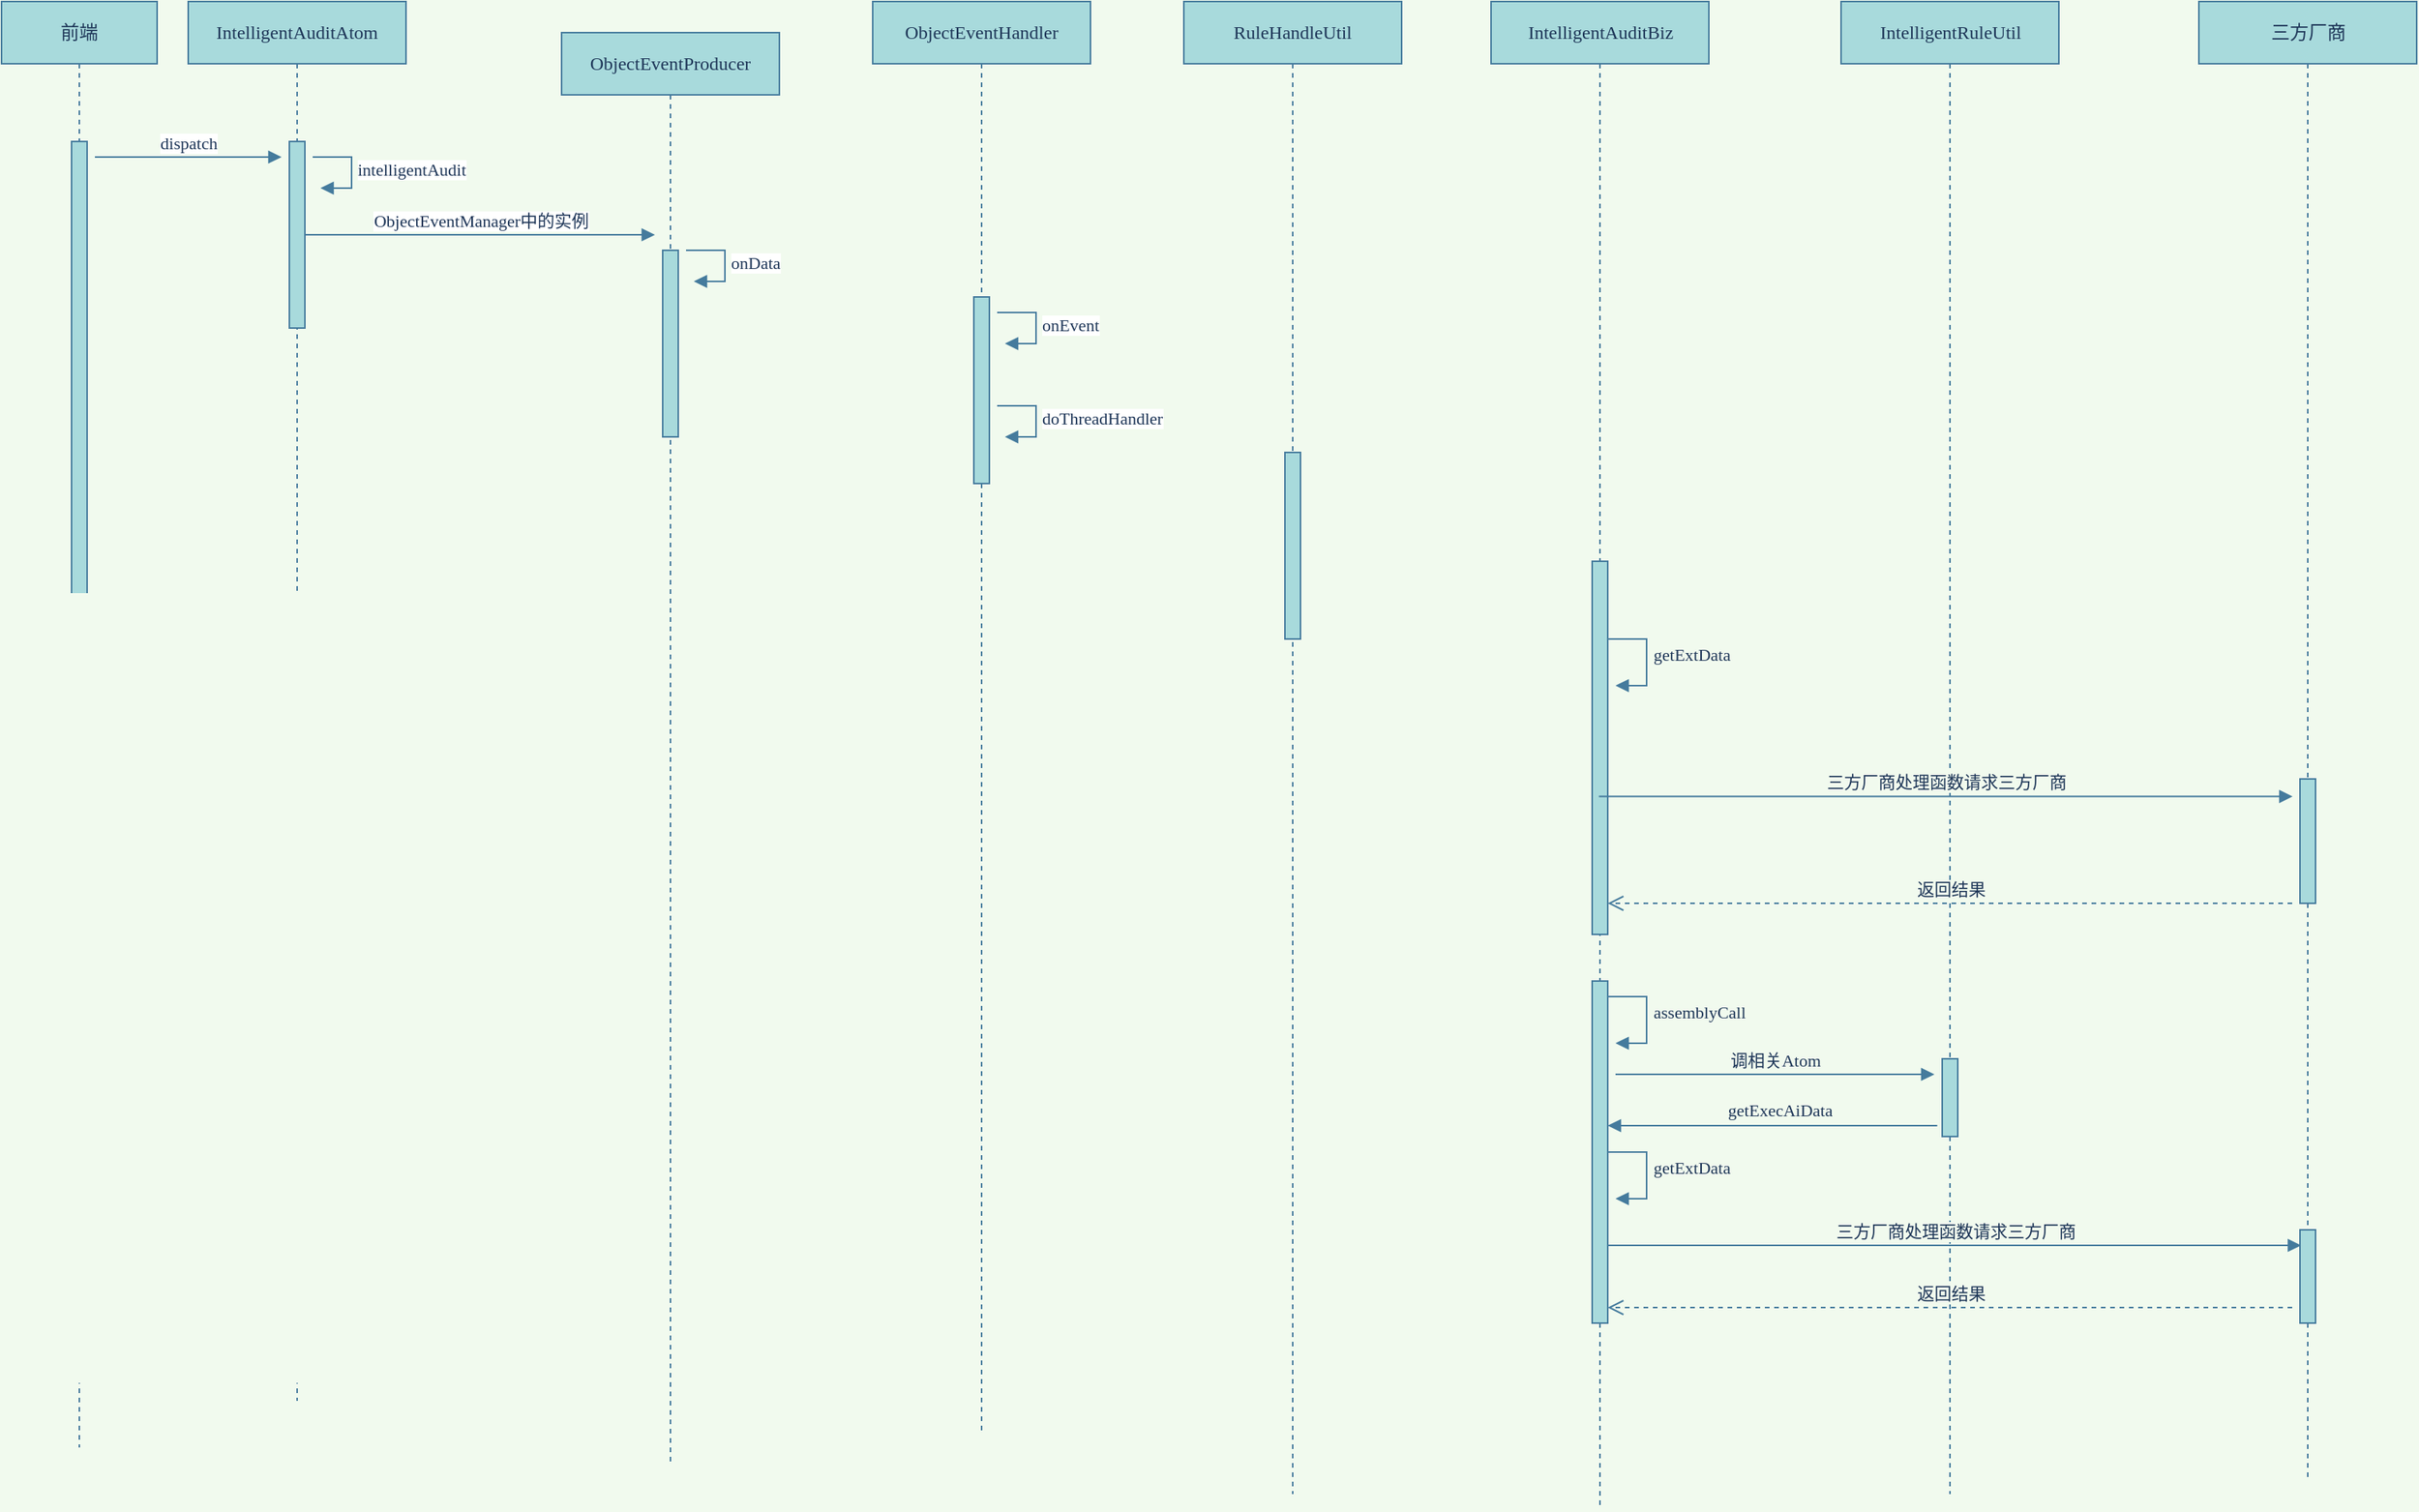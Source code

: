 <mxfile version="14.1.1" type="github">
  <diagram id="zghKUV4cW027AKgbunaZ" name="第 1 页">
    <mxGraphModel dx="1052" dy="554" grid="1" gridSize="10" guides="1" tooltips="1" connect="1" arrows="1" fold="1" page="1" pageScale="1" pageWidth="850" pageHeight="1100" background="#F1FAEE" math="0" shadow="0">
      <root>
        <mxCell id="0" />
        <mxCell id="1" parent="0" />
        <mxCell id="F1iLutC6E6IiqcUPJ3Px-1" value="前端" style="shape=umlLifeline;perimeter=lifelinePerimeter;whiteSpace=wrap;html=1;container=1;collapsible=0;recursiveResize=0;outlineConnect=0;rounded=0;sketch=0;strokeColor=#457B9D;fillColor=#A8DADC;fontColor=#1D3557;" vertex="1" parent="1">
          <mxGeometry x="80" y="80" width="100" height="930" as="geometry" />
        </mxCell>
        <mxCell id="F1iLutC6E6IiqcUPJ3Px-4" value="" style="html=1;points=[];perimeter=orthogonalPerimeter;rounded=0;sketch=0;strokeColor=#457B9D;fillColor=#A8DADC;fontFamily=Comic Sans MS;fontColor=#1D3557;" vertex="1" parent="F1iLutC6E6IiqcUPJ3Px-1">
          <mxGeometry x="45" y="90" width="10" height="330" as="geometry" />
        </mxCell>
        <mxCell id="F1iLutC6E6IiqcUPJ3Px-3" value="IntelligentAuditAtom" style="shape=umlLifeline;perimeter=lifelinePerimeter;whiteSpace=wrap;html=1;container=1;collapsible=0;recursiveResize=0;outlineConnect=0;rounded=0;sketch=0;strokeColor=#457B9D;fillColor=#A8DADC;fontColor=#1D3557;fontFamily=Comic Sans MS;" vertex="1" parent="1">
          <mxGeometry x="200" y="80" width="140" height="900" as="geometry" />
        </mxCell>
        <mxCell id="F1iLutC6E6IiqcUPJ3Px-13" value="" style="html=1;points=[];perimeter=orthogonalPerimeter;rounded=0;sketch=0;strokeColor=#457B9D;fillColor=#A8DADC;fontFamily=Comic Sans MS;fontColor=#1D3557;" vertex="1" parent="F1iLutC6E6IiqcUPJ3Px-3">
          <mxGeometry x="65" y="90" width="10" height="120" as="geometry" />
        </mxCell>
        <mxCell id="F1iLutC6E6IiqcUPJ3Px-6" value="dispatch" style="html=1;verticalAlign=bottom;endArrow=block;strokeColor=#457B9D;fillColor=#A8DADC;fontFamily=Comic Sans MS;fontColor=#1D3557;" edge="1" parent="1">
          <mxGeometry relative="1" as="geometry">
            <mxPoint x="140" y="180" as="sourcePoint" />
            <mxPoint x="260" y="180" as="targetPoint" />
          </mxGeometry>
        </mxCell>
        <mxCell id="F1iLutC6E6IiqcUPJ3Px-11" value="intelligentAudit" style="edgeStyle=orthogonalEdgeStyle;html=1;align=left;spacingLeft=2;endArrow=block;rounded=0;entryX=1;entryY=0;strokeColor=#457B9D;fillColor=#A8DADC;fontFamily=Comic Sans MS;fontColor=#1D3557;" edge="1" parent="1">
          <mxGeometry relative="1" as="geometry">
            <mxPoint x="280" y="180" as="sourcePoint" />
            <Array as="points">
              <mxPoint x="305" y="180" />
            </Array>
            <mxPoint x="285" y="200" as="targetPoint" />
          </mxGeometry>
        </mxCell>
        <mxCell id="F1iLutC6E6IiqcUPJ3Px-14" value="ObjectEventProducer" style="shape=umlLifeline;perimeter=lifelinePerimeter;whiteSpace=wrap;html=1;container=1;collapsible=0;recursiveResize=0;outlineConnect=0;rounded=0;sketch=0;strokeColor=#457B9D;fillColor=#A8DADC;fontColor=#1D3557;fontFamily=Comic Sans MS;" vertex="1" parent="1">
          <mxGeometry x="440" y="100" width="140" height="920" as="geometry" />
        </mxCell>
        <mxCell id="F1iLutC6E6IiqcUPJ3Px-15" value="" style="html=1;points=[];perimeter=orthogonalPerimeter;rounded=0;sketch=0;strokeColor=#457B9D;fillColor=#A8DADC;fontFamily=Comic Sans MS;fontColor=#1D3557;" vertex="1" parent="F1iLutC6E6IiqcUPJ3Px-14">
          <mxGeometry x="65" y="140" width="10" height="120" as="geometry" />
        </mxCell>
        <mxCell id="F1iLutC6E6IiqcUPJ3Px-16" value="ObjectEventHandler" style="shape=umlLifeline;perimeter=lifelinePerimeter;whiteSpace=wrap;html=1;container=1;collapsible=0;recursiveResize=0;outlineConnect=0;rounded=0;sketch=0;strokeColor=#457B9D;fillColor=#A8DADC;fontColor=#1D3557;fontFamily=Comic Sans MS;" vertex="1" parent="1">
          <mxGeometry x="640" y="80" width="140" height="920" as="geometry" />
        </mxCell>
        <mxCell id="F1iLutC6E6IiqcUPJ3Px-17" value="" style="html=1;points=[];perimeter=orthogonalPerimeter;rounded=0;sketch=0;strokeColor=#457B9D;fillColor=#A8DADC;fontFamily=Comic Sans MS;fontColor=#1D3557;" vertex="1" parent="F1iLutC6E6IiqcUPJ3Px-16">
          <mxGeometry x="65" y="190" width="10" height="120" as="geometry" />
        </mxCell>
        <mxCell id="F1iLutC6E6IiqcUPJ3Px-18" value="RuleHandleUtil" style="shape=umlLifeline;perimeter=lifelinePerimeter;whiteSpace=wrap;html=1;container=1;collapsible=0;recursiveResize=0;outlineConnect=0;rounded=0;sketch=0;strokeColor=#457B9D;fillColor=#A8DADC;fontColor=#1D3557;fontFamily=Comic Sans MS;" vertex="1" parent="1">
          <mxGeometry x="840" y="80" width="140" height="960" as="geometry" />
        </mxCell>
        <mxCell id="F1iLutC6E6IiqcUPJ3Px-19" value="" style="html=1;points=[];perimeter=orthogonalPerimeter;rounded=0;sketch=0;strokeColor=#457B9D;fillColor=#A8DADC;fontFamily=Comic Sans MS;fontColor=#1D3557;" vertex="1" parent="F1iLutC6E6IiqcUPJ3Px-18">
          <mxGeometry x="65" y="290" width="10" height="120" as="geometry" />
        </mxCell>
        <mxCell id="F1iLutC6E6IiqcUPJ3Px-38" value="IntelligentAuditBiz" style="shape=umlLifeline;perimeter=lifelinePerimeter;whiteSpace=wrap;html=1;container=1;collapsible=0;recursiveResize=0;outlineConnect=0;strokeColor=#457B9D;fillColor=#A8DADC;fontFamily=Comic Sans MS;fontColor=#1D3557;" vertex="1" parent="1">
          <mxGeometry x="1037.5" y="80" width="140" height="970" as="geometry" />
        </mxCell>
        <mxCell id="F1iLutC6E6IiqcUPJ3Px-62" value="" style="html=1;points=[];perimeter=orthogonalPerimeter;rounded=0;sketch=0;strokeColor=#457B9D;fillColor=#A8DADC;fontColor=#1D3557;" vertex="1" parent="F1iLutC6E6IiqcUPJ3Px-38">
          <mxGeometry x="65" y="360" width="10" height="240" as="geometry" />
        </mxCell>
        <mxCell id="F1iLutC6E6IiqcUPJ3Px-40" value="三方厂商" style="shape=umlLifeline;perimeter=lifelinePerimeter;whiteSpace=wrap;html=1;container=1;collapsible=0;recursiveResize=0;outlineConnect=0;strokeColor=#457B9D;fillColor=#A8DADC;fontFamily=Comic Sans MS;fontColor=#1D3557;" vertex="1" parent="1">
          <mxGeometry x="1492.5" y="80" width="140" height="950" as="geometry" />
        </mxCell>
        <mxCell id="F1iLutC6E6IiqcUPJ3Px-43" value="IntelligentRuleUtil" style="shape=umlLifeline;perimeter=lifelinePerimeter;whiteSpace=wrap;html=1;container=1;collapsible=0;recursiveResize=0;outlineConnect=0;strokeColor=#457B9D;fillColor=#A8DADC;fontFamily=Comic Sans MS;fontColor=#1D3557;" vertex="1" parent="1">
          <mxGeometry x="1262.5" y="80" width="140" height="960" as="geometry" />
        </mxCell>
        <mxCell id="F1iLutC6E6IiqcUPJ3Px-47" value="三方厂商处理函数请求三方厂商" style="html=1;verticalAlign=bottom;endArrow=block;strokeColor=#457B9D;fillColor=#A8DADC;fontColor=#1D3557;fontFamily=Comic Sans MS;entryX=-0.48;entryY=0.141;entryDx=0;entryDy=0;entryPerimeter=0;labelBackgroundColor=#F1FAEE;" edge="1" parent="1" target="F1iLutC6E6IiqcUPJ3Px-50">
          <mxGeometry relative="1" as="geometry">
            <mxPoint x="1106.824" y="591.28" as="sourcePoint" />
            <mxPoint x="1542.5" y="590" as="targetPoint" />
          </mxGeometry>
        </mxCell>
        <mxCell id="F1iLutC6E6IiqcUPJ3Px-48" value="" style="html=1;points=[];perimeter=orthogonalPerimeter;rounded=0;sketch=0;strokeColor=#457B9D;fillColor=#A8DADC;fontColor=#1D3557;" vertex="1" parent="1">
          <mxGeometry x="1102.5" y="710" width="10" height="220" as="geometry" />
        </mxCell>
        <mxCell id="F1iLutC6E6IiqcUPJ3Px-49" value="&lt;span style=&quot;text-align: center&quot;&gt;getExtData&lt;/span&gt;" style="edgeStyle=orthogonalEdgeStyle;html=1;align=left;spacingLeft=2;endArrow=block;rounded=0;strokeColor=#457B9D;fillColor=#A8DADC;fontFamily=Comic Sans MS;fontColor=#1D3557;labelBackgroundColor=#F1FAEE;" edge="1" parent="1">
          <mxGeometry relative="1" as="geometry">
            <mxPoint x="1117.5" y="490.01" as="sourcePoint" />
            <Array as="points">
              <mxPoint x="1112.5" y="490.01" />
              <mxPoint x="1137.5" y="490.01" />
              <mxPoint x="1137.5" y="520.01" />
            </Array>
            <mxPoint x="1117.5" y="520" as="targetPoint" />
          </mxGeometry>
        </mxCell>
        <mxCell id="F1iLutC6E6IiqcUPJ3Px-50" value="" style="html=1;points=[];perimeter=orthogonalPerimeter;rounded=0;sketch=0;strokeColor=#457B9D;fillColor=#A8DADC;fontColor=#1D3557;" vertex="1" parent="1">
          <mxGeometry x="1557.5" y="580" width="10" height="80" as="geometry" />
        </mxCell>
        <mxCell id="F1iLutC6E6IiqcUPJ3Px-51" value="" style="html=1;points=[];perimeter=orthogonalPerimeter;rounded=0;sketch=0;strokeColor=#457B9D;fillColor=#A8DADC;fontColor=#1D3557;" vertex="1" parent="1">
          <mxGeometry x="1557.5" y="870" width="10" height="60" as="geometry" />
        </mxCell>
        <mxCell id="F1iLutC6E6IiqcUPJ3Px-52" value="" style="html=1;points=[];perimeter=orthogonalPerimeter;rounded=0;sketch=0;strokeColor=#457B9D;fillColor=#A8DADC;fontColor=#1D3557;" vertex="1" parent="1">
          <mxGeometry x="1327.5" y="760" width="10" height="50" as="geometry" />
        </mxCell>
        <mxCell id="F1iLutC6E6IiqcUPJ3Px-53" value="返回结果" style="html=1;verticalAlign=bottom;endArrow=open;dashed=1;endSize=8;strokeColor=#457B9D;fillColor=#A8DADC;fontColor=#1D3557;labelBackgroundColor=#F1FAEE;" edge="1" parent="1">
          <mxGeometry relative="1" as="geometry">
            <mxPoint x="1552.5" y="660" as="sourcePoint" />
            <mxPoint x="1112.5" y="660" as="targetPoint" />
          </mxGeometry>
        </mxCell>
        <mxCell id="F1iLutC6E6IiqcUPJ3Px-54" value="&lt;span style=&quot;text-align: center&quot;&gt;assemblyCall&lt;/span&gt;" style="edgeStyle=orthogonalEdgeStyle;html=1;align=left;spacingLeft=2;endArrow=block;rounded=0;strokeColor=#457B9D;fillColor=#A8DADC;fontFamily=Comic Sans MS;fontColor=#1D3557;labelBackgroundColor=#F1FAEE;" edge="1" parent="1">
          <mxGeometry relative="1" as="geometry">
            <mxPoint x="1117.5" y="720.01" as="sourcePoint" />
            <Array as="points">
              <mxPoint x="1112.5" y="720.01" />
              <mxPoint x="1137.5" y="720.01" />
              <mxPoint x="1137.5" y="750.01" />
            </Array>
            <mxPoint x="1117.5" y="750" as="targetPoint" />
          </mxGeometry>
        </mxCell>
        <mxCell id="F1iLutC6E6IiqcUPJ3Px-55" value="调相关Atom" style="verticalAlign=bottom;endArrow=block;strokeColor=#457B9D;fillColor=#A8DADC;fontColor=#1D3557;fontFamily=Comic Sans MS;html=1;labelBackgroundColor=#F1FAEE;" edge="1" parent="1">
          <mxGeometry width="80" relative="1" as="geometry">
            <mxPoint x="1117.5" y="770" as="sourcePoint" />
            <mxPoint x="1322.5" y="770" as="targetPoint" />
          </mxGeometry>
        </mxCell>
        <mxCell id="F1iLutC6E6IiqcUPJ3Px-56" value="" style="endArrow=none;startArrow=block;endFill=0;startFill=1;html=1;strokeColor=#457B9D;fillColor=#A8DADC;fontFamily=Comic Sans MS;fontColor=#1D3557;entryX=-0.319;entryY=0.86;entryDx=0;entryDy=0;entryPerimeter=0;labelBackgroundColor=#F1FAEE;" edge="1" parent="1" target="F1iLutC6E6IiqcUPJ3Px-52">
          <mxGeometry width="160" relative="1" as="geometry">
            <mxPoint x="1112.5" y="803" as="sourcePoint" />
            <mxPoint x="1272.5" y="860" as="targetPoint" />
          </mxGeometry>
        </mxCell>
        <mxCell id="F1iLutC6E6IiqcUPJ3Px-57" value="getExecAiData" style="edgeLabel;html=1;align=center;verticalAlign=middle;resizable=0;points=[];fontFamily=Comic Sans MS;fontColor=#1D3557;labelBackgroundColor=#F1FAEE;" vertex="1" connectable="0" parent="F1iLutC6E6IiqcUPJ3Px-56">
          <mxGeometry x="-0.192" y="-2" relative="1" as="geometry">
            <mxPoint x="24.29" y="-12.08" as="offset" />
          </mxGeometry>
        </mxCell>
        <mxCell id="F1iLutC6E6IiqcUPJ3Px-58" value="&lt;span style=&quot;text-align: center&quot;&gt;getExtData&lt;/span&gt;" style="edgeStyle=orthogonalEdgeStyle;html=1;align=left;spacingLeft=2;endArrow=block;rounded=0;strokeColor=#457B9D;fillColor=#A8DADC;fontFamily=Comic Sans MS;fontColor=#1D3557;labelBackgroundColor=#F1FAEE;" edge="1" parent="1">
          <mxGeometry relative="1" as="geometry">
            <mxPoint x="1117.5" y="820.01" as="sourcePoint" />
            <Array as="points">
              <mxPoint x="1112.5" y="820.01" />
              <mxPoint x="1137.5" y="820.01" />
              <mxPoint x="1137.5" y="850.01" />
            </Array>
            <mxPoint x="1117.5" y="850" as="targetPoint" />
          </mxGeometry>
        </mxCell>
        <mxCell id="F1iLutC6E6IiqcUPJ3Px-59" value="三方厂商处理函数请求三方厂商" style="html=1;verticalAlign=bottom;endArrow=block;strokeColor=#457B9D;fillColor=#A8DADC;fontColor=#1D3557;fontFamily=Comic Sans MS;entryX=-0.48;entryY=0.141;entryDx=0;entryDy=0;entryPerimeter=0;labelBackgroundColor=#F1FAEE;" edge="1" parent="1">
          <mxGeometry relative="1" as="geometry">
            <mxPoint x="1112.5" y="880" as="sourcePoint" />
            <mxPoint x="1558.2" y="880" as="targetPoint" />
          </mxGeometry>
        </mxCell>
        <mxCell id="F1iLutC6E6IiqcUPJ3Px-60" value="返回结果" style="html=1;verticalAlign=bottom;endArrow=open;dashed=1;endSize=8;strokeColor=#457B9D;fillColor=#A8DADC;fontColor=#1D3557;labelBackgroundColor=#F1FAEE;" edge="1" parent="1">
          <mxGeometry relative="1" as="geometry">
            <mxPoint x="1552.5" y="920" as="sourcePoint" />
            <mxPoint x="1112.5" y="920" as="targetPoint" />
          </mxGeometry>
        </mxCell>
        <mxCell id="F1iLutC6E6IiqcUPJ3Px-66" value="ObjectEventManager中的实例" style="html=1;verticalAlign=bottom;endArrow=block;strokeColor=#457B9D;fillColor=#A8DADC;fontFamily=Comic Sans MS;fontColor=#1D3557;" edge="1" parent="1">
          <mxGeometry width="80" relative="1" as="geometry">
            <mxPoint x="275" y="230" as="sourcePoint" />
            <mxPoint x="500" y="230" as="targetPoint" />
          </mxGeometry>
        </mxCell>
        <mxCell id="F1iLutC6E6IiqcUPJ3Px-67" value="onData" style="edgeStyle=orthogonalEdgeStyle;html=1;align=left;spacingLeft=2;endArrow=block;rounded=0;entryX=1;entryY=0;strokeColor=#457B9D;fillColor=#A8DADC;fontFamily=Comic Sans MS;fontColor=#1D3557;" edge="1" parent="1">
          <mxGeometry relative="1" as="geometry">
            <mxPoint x="520" y="240" as="sourcePoint" />
            <Array as="points">
              <mxPoint x="545" y="240" />
            </Array>
            <mxPoint x="525" y="260" as="targetPoint" />
          </mxGeometry>
        </mxCell>
        <mxCell id="F1iLutC6E6IiqcUPJ3Px-68" value="onEvent" style="edgeStyle=orthogonalEdgeStyle;html=1;align=left;spacingLeft=2;endArrow=block;rounded=0;entryX=1;entryY=0;strokeColor=#457B9D;fillColor=#A8DADC;fontFamily=Comic Sans MS;fontColor=#1D3557;" edge="1" parent="1">
          <mxGeometry relative="1" as="geometry">
            <mxPoint x="720" y="280" as="sourcePoint" />
            <Array as="points">
              <mxPoint x="745" y="280" />
            </Array>
            <mxPoint x="725" y="300" as="targetPoint" />
          </mxGeometry>
        </mxCell>
        <mxCell id="F1iLutC6E6IiqcUPJ3Px-69" value="doThreadHandler" style="edgeStyle=orthogonalEdgeStyle;html=1;align=left;spacingLeft=2;endArrow=block;rounded=0;entryX=1;entryY=0;strokeColor=#457B9D;fillColor=#A8DADC;fontFamily=Comic Sans MS;fontColor=#1D3557;" edge="1" parent="1">
          <mxGeometry relative="1" as="geometry">
            <mxPoint x="720" y="340" as="sourcePoint" />
            <Array as="points">
              <mxPoint x="745" y="340" />
            </Array>
            <mxPoint x="725" y="360" as="targetPoint" />
          </mxGeometry>
        </mxCell>
      </root>
    </mxGraphModel>
  </diagram>
</mxfile>

